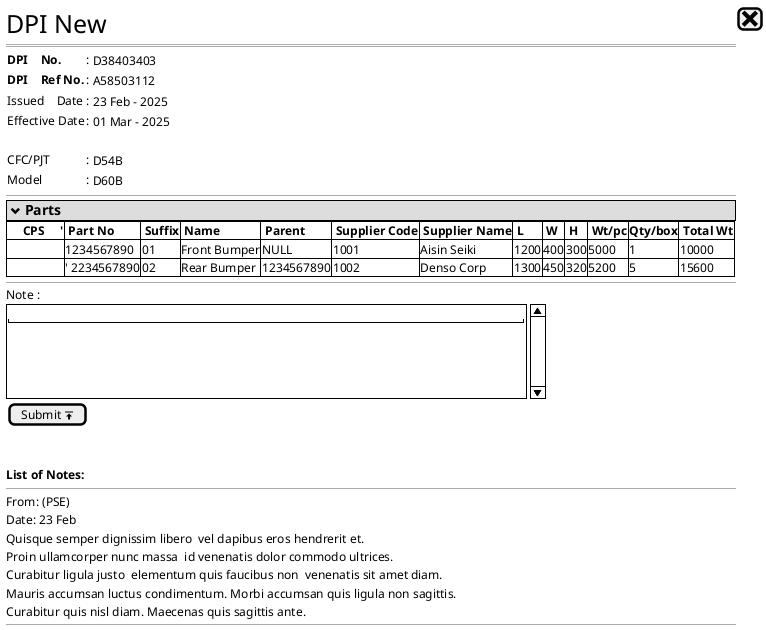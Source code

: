   /'
  As a PCD/PPM PIC I want to create a new CPS by copying existing CPS
  So I don't have to create CPS from scratch

  Given I on CPS New form
  and I select existing CPS No
  When I leave the CPS Ref text field
  Then all fields fill in from copied CPS
  '/
  @startuml
  @startsalt
  {
    <size:25>DPI New |[<size:25><&x>]|*
    ==  
    {
      <b>DPI    No.     |: {| D38403403  |}
      <b>DPI    Ref No. |: {|  A58503112 |}| *
      Issued    Date    |: {|  23 Feb - 2025  |}
      Effective Date    |: {|  01 Mar - 2025  |}
      .
      CFC/PJT |: {|D54B   | }
      Model   |: {|D60B   | }
    }
    --
    {*
      <b><size: 14> <&chevron-bottom> Parts <b><size: 14>
    }
    {#
      |<b>     CPS     '|<b> Part No  |<b> Suffix |<b> Name      |<b> Parent  |<b> Supplier Code |<b> Supplier Name |<b> L |<b> W |<b> H |<b> Wt/pc |<b>Qty/box|<b> Total Wt |*
      |.                | 1234567890  | 01        | Front Bumper | NULL       | 1001             | Aisin Seiki      | 1200 | 400  | 300  | 5000     |1         |10000        |*
      |.                |' 2234567890 | 02        | Rear Bumper  | 1234567890 | 1002             | Denso Corp       | 1300 | 450  | 320  | 5200     |5         |15600        |*
    }
    --
    Note : 
    {SI
      "                                                                "
      .
      .
      .
      .
    }
    {[Submit <&data-transfer-upload>]}
    .
    .
    <b>List of Notes:
    --
    From: (PSE)
    Date: 23 Feb
    Quisque semper dignissim libero  vel dapibus eros hendrerit et.
    Proin ullamcorper nunc massa  id venenatis dolor commodo ultrices.
    Curabitur ligula justo  elementum quis faucibus non  venenatis sit amet diam.
    Mauris accumsan luctus condimentum. Morbi accumsan quis ligula non sagittis.
    Curabitur quis nisl diam. Maecenas quis sagittis ante.
    --
  }
  @endsalt
  @enduml
